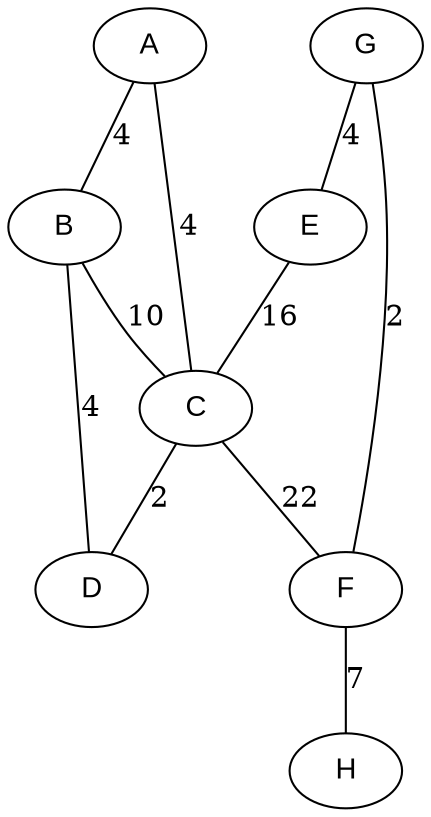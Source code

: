 graph BST {
    node [fontname="Arial"];
    A--B[label=4]
    A--C[label=4]
    B--C[label=10]
    B--D[label=4]
    C--D[label=2]
    E--C[label=16]
    C--F[label=22]
    G--E[label=4]
    G--F[label=2]
    F--H[label=7]
}
